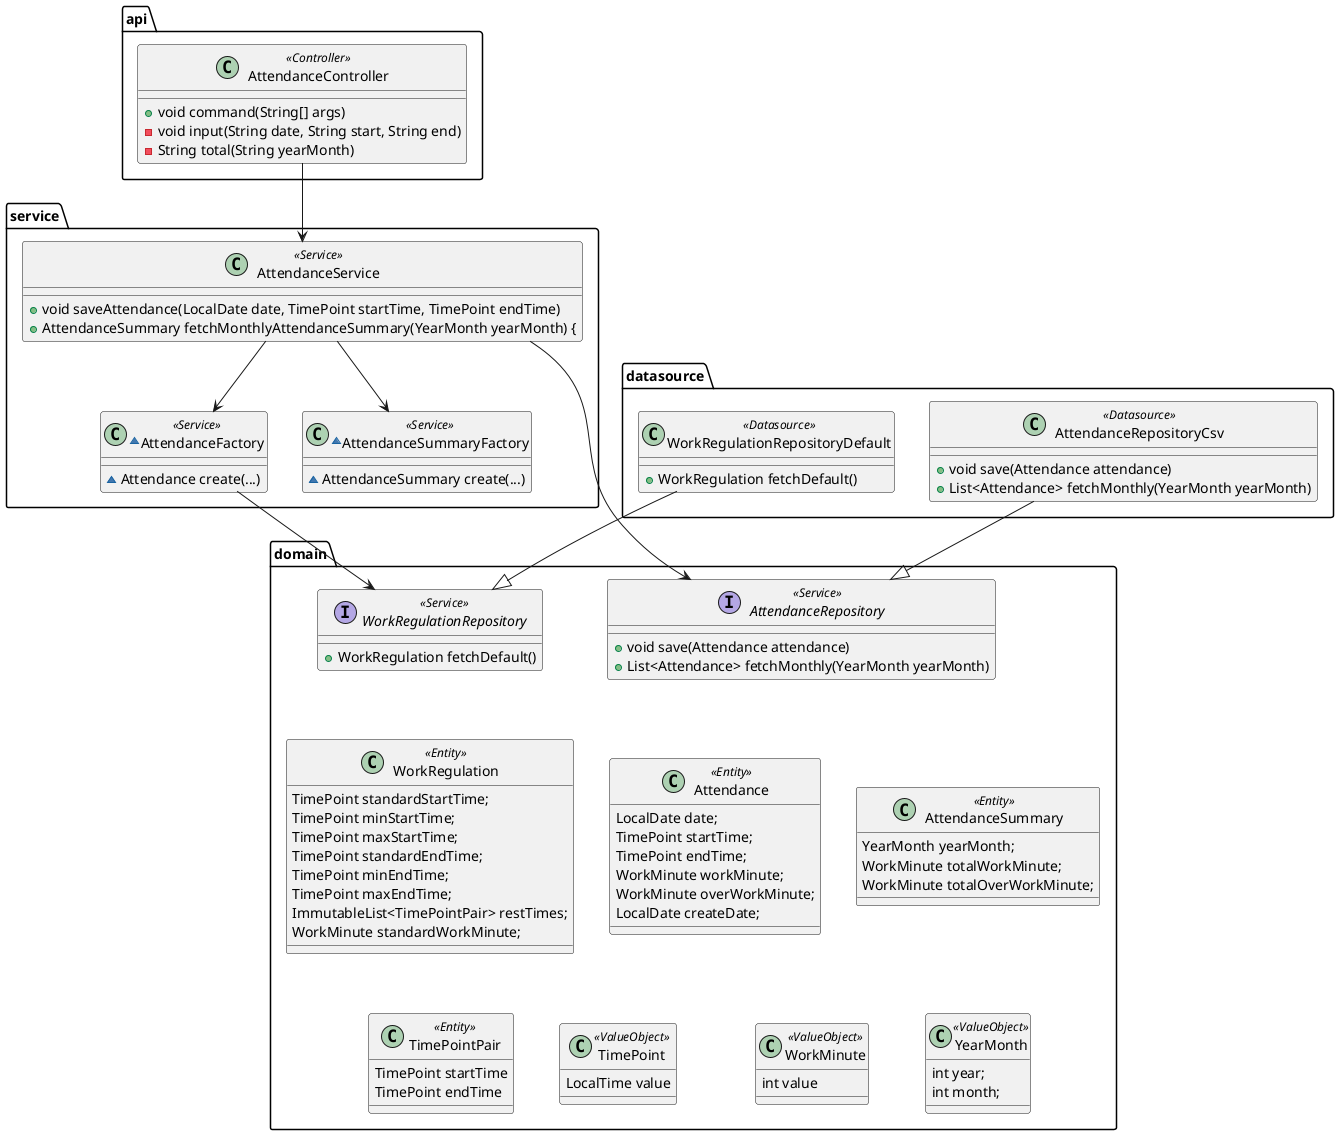 @startuml

package api {

    class  AttendanceController <<Controller>> {
        + void command(String[] args)
        - void input(String date, String start, String end)
        - String total(String yearMonth)
    }
}

package service {

    class  AttendanceService <<Service>> {
        + void saveAttendance(LocalDate date, TimePoint startTime, TimePoint endTime)
        + AttendanceSummary fetchMonthlyAttendanceSummary(YearMonth yearMonth) {
    }

    ~class AttendanceFactory <<Service>> {
        '~ Attendance create(LocalDate date, TimePoint startTime, TimePoint endTime, LocalDate createDate)
        ~ Attendance create(...)
    }

    ~class AttendanceSummaryFactory <<Service>> {
        '~ AttendanceSummary create(YearMonth yearMonth, List<Attendance> attendances)
        ~ AttendanceSummary create(...)
    }
}

package datasource {

    class  AttendanceRepositoryCsv <<Datasource>> {
        + void save(Attendance attendance)
        + List<Attendance> fetchMonthly(YearMonth yearMonth)
    }

    class WorkRegulationRepositoryDefault <<Datasource>> {
        + WorkRegulation fetchDefault()
    }
}

package domain {

    class Attendance <<Entity>> {
        LocalDate date;
        TimePoint startTime;
        TimePoint endTime;
        WorkMinute workMinute;
        WorkMinute overWorkMinute;
        LocalDate createDate;
    }

    interface AttendanceRepository <<Service>> {
        + void save(Attendance attendance)
        + List<Attendance> fetchMonthly(YearMonth yearMonth)
    }

    class AttendanceSummary <<Entity>> {
        YearMonth yearMonth;
        WorkMinute totalWorkMinute;
        WorkMinute totalOverWorkMinute;
    }

    class TimePoint <<ValueObject>> {
        LocalTime value
    }

    class TimePointPair <<Entity>> {
        TimePoint startTime
        TimePoint endTime
    }

    class WorkMinute <<ValueObject>> {
        int value
    }

    class WorkRegulation <<Entity>> {
        TimePoint standardStartTime;
        TimePoint minStartTime;
        TimePoint maxStartTime;
        TimePoint standardEndTime;
        TimePoint minEndTime;
        TimePoint maxEndTime;
        ImmutableList<TimePointPair> restTimes;
        WorkMinute standardWorkMinute;
    }

    interface WorkRegulationRepository <<Service>> {
        + WorkRegulation fetchDefault()
    }

    class YearMonth <<ValueObject>> {
        int year;
        int month;
    }
}


''' api
AttendanceController --> AttendanceService


''' service
AttendanceService --> AttendanceFactory
AttendanceService --> AttendanceSummaryFactory
AttendanceService --> AttendanceRepository
AttendanceFactory --> WorkRegulationRepository
' AttendanceFactory ..> Attendance : <<Create>>
' AttendanceSummaryFactory ..> AttendanceSummary : <<Create>>


''' datasource
AttendanceRepositoryCsv --|> AttendanceRepository
WorkRegulationRepositoryDefault --|> WorkRegulationRepository


''' domain
WorkRegulationRepository -[hidden]- WorkRegulation
WorkRegulation -[hidden] Attendance
Attendance -[hidden]- TimePoint
Attendance -[hidden]- WorkMinute
AttendanceSummary -[hidden]- YearMonth
AttendanceSummary -[hidden]- WorkMinute
WorkRegulation -[hidden]- TimePointPair
TimePointPair -[hidden] TimePoint

@enduml
